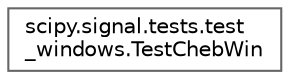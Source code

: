 digraph "Graphical Class Hierarchy"
{
 // LATEX_PDF_SIZE
  bgcolor="transparent";
  edge [fontname=Helvetica,fontsize=10,labelfontname=Helvetica,labelfontsize=10];
  node [fontname=Helvetica,fontsize=10,shape=box,height=0.2,width=0.4];
  rankdir="LR";
  Node0 [id="Node000000",label="scipy.signal.tests.test\l_windows.TestChebWin",height=0.2,width=0.4,color="grey40", fillcolor="white", style="filled",URL="$d5/d2b/classscipy_1_1signal_1_1tests_1_1test__windows_1_1TestChebWin.html",tooltip=" "];
}
